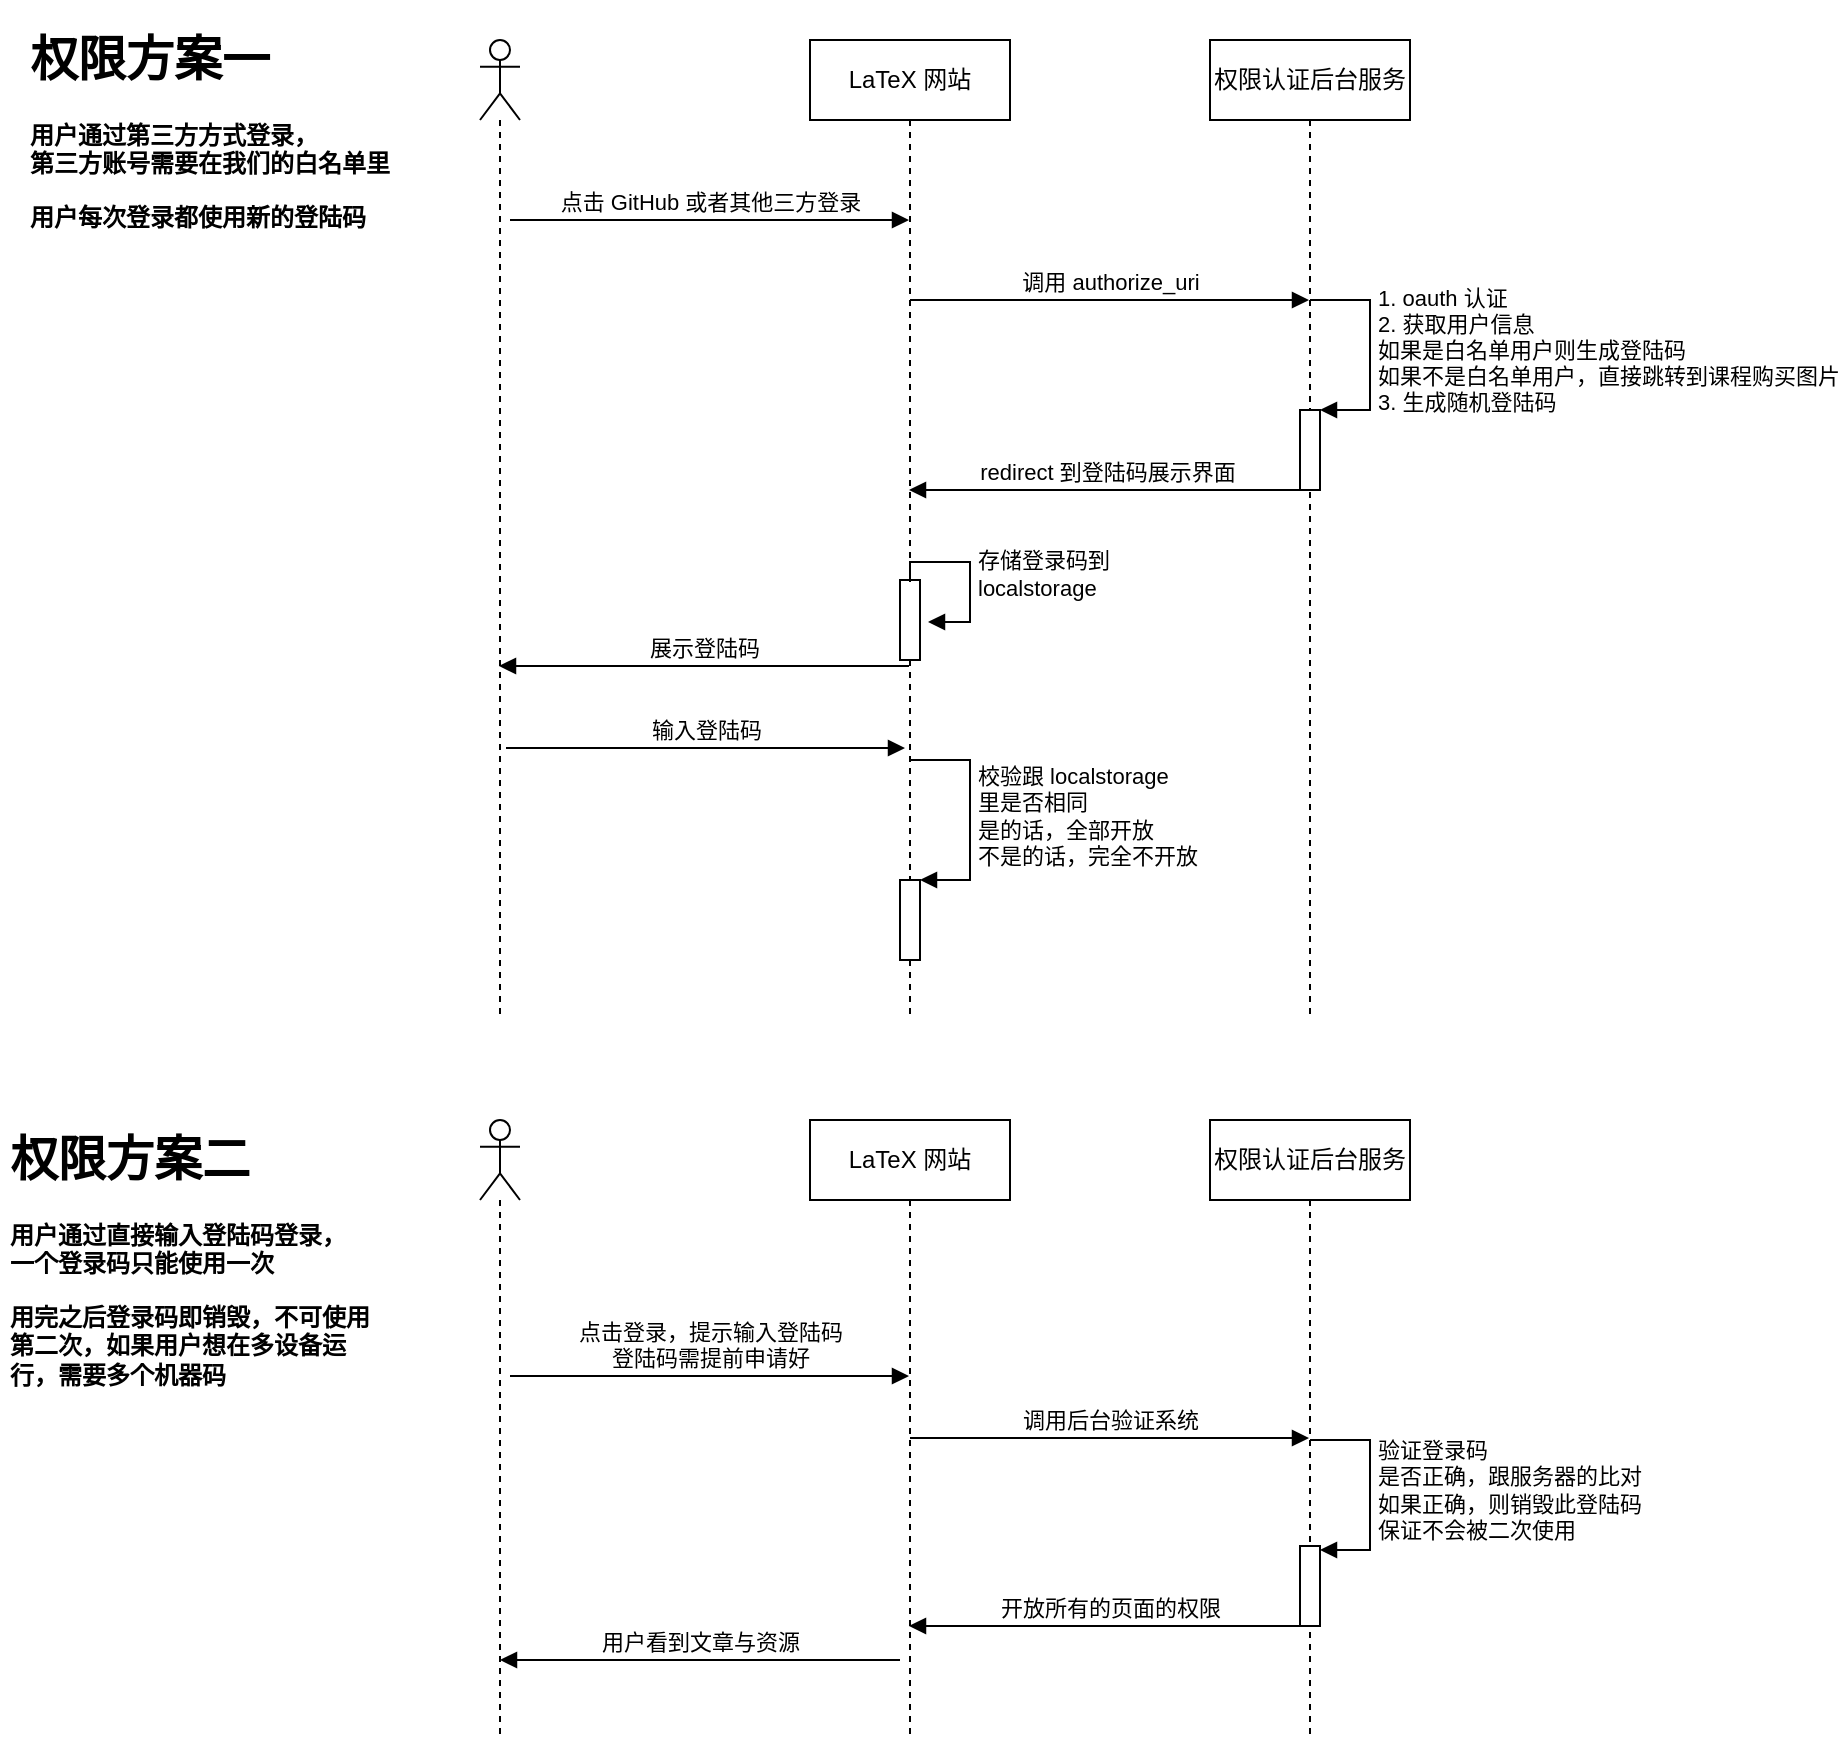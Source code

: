 <mxfile version="15.7.0" type="github">
  <diagram id="WysSDMZiBoA45H_Ge83W" name="Page-1">
    <mxGraphModel dx="946" dy="588" grid="1" gridSize="10" guides="1" tooltips="1" connect="1" arrows="1" fold="1" page="1" pageScale="1" pageWidth="827" pageHeight="1169" math="0" shadow="0">
      <root>
        <mxCell id="0" />
        <mxCell id="1" parent="0" />
        <mxCell id="HgGVAh2WgaMXoRP4tEBU-4" value="" style="shape=umlLifeline;participant=umlActor;perimeter=lifelinePerimeter;whiteSpace=wrap;html=1;container=1;collapsible=0;recursiveResize=0;verticalAlign=top;spacingTop=36;outlineConnect=0;" parent="1" vertex="1">
          <mxGeometry x="260" y="70" width="20" height="490" as="geometry" />
        </mxCell>
        <mxCell id="HgGVAh2WgaMXoRP4tEBU-9" value="点击 GitHub 或者其他三方登录" style="html=1;verticalAlign=bottom;endArrow=block;rounded=0;" parent="HgGVAh2WgaMXoRP4tEBU-4" edge="1">
          <mxGeometry width="80" relative="1" as="geometry">
            <mxPoint x="15" y="90" as="sourcePoint" />
            <mxPoint x="214.5" y="90" as="targetPoint" />
            <Array as="points">
              <mxPoint x="85" y="90" />
              <mxPoint x="135" y="90" />
            </Array>
          </mxGeometry>
        </mxCell>
        <mxCell id="HgGVAh2WgaMXoRP4tEBU-26" value="输入登陆码" style="html=1;verticalAlign=bottom;endArrow=block;rounded=0;" parent="HgGVAh2WgaMXoRP4tEBU-4" edge="1">
          <mxGeometry width="80" relative="1" as="geometry">
            <mxPoint x="13" y="354" as="sourcePoint" />
            <mxPoint x="212.5" y="354" as="targetPoint" />
          </mxGeometry>
        </mxCell>
        <mxCell id="HgGVAh2WgaMXoRP4tEBU-5" value="LaTeX 网站" style="shape=umlLifeline;perimeter=lifelinePerimeter;whiteSpace=wrap;html=1;container=1;collapsible=0;recursiveResize=0;outlineConnect=0;" parent="1" vertex="1">
          <mxGeometry x="425" y="70" width="100" height="490" as="geometry" />
        </mxCell>
        <mxCell id="HgGVAh2WgaMXoRP4tEBU-10" value="调用&amp;nbsp;authorize_uri" style="html=1;verticalAlign=bottom;endArrow=block;rounded=0;" parent="HgGVAh2WgaMXoRP4tEBU-5" target="HgGVAh2WgaMXoRP4tEBU-6" edge="1">
          <mxGeometry width="80" relative="1" as="geometry">
            <mxPoint x="50" y="130" as="sourcePoint" />
            <mxPoint x="130" y="130" as="targetPoint" />
          </mxGeometry>
        </mxCell>
        <mxCell id="HgGVAh2WgaMXoRP4tEBU-23" value="" style="html=1;points=[];perimeter=orthogonalPerimeter;" parent="HgGVAh2WgaMXoRP4tEBU-5" vertex="1">
          <mxGeometry x="45" y="270" width="10" height="40" as="geometry" />
        </mxCell>
        <mxCell id="HgGVAh2WgaMXoRP4tEBU-24" value="存储登录码到&lt;br&gt;localstorage" style="edgeStyle=orthogonalEdgeStyle;html=1;align=left;spacingLeft=2;endArrow=block;rounded=0;entryX=1;entryY=0;" parent="HgGVAh2WgaMXoRP4tEBU-5" edge="1">
          <mxGeometry relative="1" as="geometry">
            <mxPoint x="50" y="271" as="sourcePoint" />
            <Array as="points">
              <mxPoint x="50" y="261" />
              <mxPoint x="80" y="261" />
              <mxPoint x="80" y="291" />
            </Array>
            <mxPoint x="59" y="291" as="targetPoint" />
          </mxGeometry>
        </mxCell>
        <mxCell id="HgGVAh2WgaMXoRP4tEBU-27" value="" style="html=1;points=[];perimeter=orthogonalPerimeter;" parent="HgGVAh2WgaMXoRP4tEBU-5" vertex="1">
          <mxGeometry x="45" y="420" width="10" height="40" as="geometry" />
        </mxCell>
        <mxCell id="HgGVAh2WgaMXoRP4tEBU-28" value="校验跟 localstorage&lt;br&gt;里是否相同&lt;br&gt;是的话，全部开放&lt;br&gt;不是的话，完全不开放" style="edgeStyle=orthogonalEdgeStyle;html=1;align=left;spacingLeft=2;endArrow=block;rounded=0;entryX=1;entryY=0;" parent="HgGVAh2WgaMXoRP4tEBU-5" target="HgGVAh2WgaMXoRP4tEBU-27" edge="1">
          <mxGeometry relative="1" as="geometry">
            <mxPoint x="50" y="360" as="sourcePoint" />
            <Array as="points">
              <mxPoint x="80" y="360" />
            </Array>
          </mxGeometry>
        </mxCell>
        <mxCell id="HgGVAh2WgaMXoRP4tEBU-6" value="&lt;span style=&quot;text-align: left&quot;&gt;权限认证后台服务&lt;/span&gt;" style="shape=umlLifeline;perimeter=lifelinePerimeter;whiteSpace=wrap;html=1;container=1;collapsible=0;recursiveResize=0;outlineConnect=0;" parent="1" vertex="1">
          <mxGeometry x="625" y="70" width="100" height="490" as="geometry" />
        </mxCell>
        <mxCell id="HgGVAh2WgaMXoRP4tEBU-11" value="" style="html=1;points=[];perimeter=orthogonalPerimeter;" parent="HgGVAh2WgaMXoRP4tEBU-6" vertex="1">
          <mxGeometry x="45" y="185" width="10" height="40" as="geometry" />
        </mxCell>
        <mxCell id="HgGVAh2WgaMXoRP4tEBU-12" value="1. oauth 认证&lt;br&gt;2. 获取用户信息&lt;br&gt;如果是白名单用户则生成登陆码&lt;br&gt;如果不是白名单用户，直接跳转到课程购买图片&lt;br&gt;3. 生成随机登陆码" style="edgeStyle=orthogonalEdgeStyle;html=1;align=left;spacingLeft=2;endArrow=block;rounded=0;entryX=1;entryY=0;" parent="HgGVAh2WgaMXoRP4tEBU-6" target="HgGVAh2WgaMXoRP4tEBU-11" edge="1">
          <mxGeometry relative="1" as="geometry">
            <mxPoint x="50" y="130" as="sourcePoint" />
            <Array as="points">
              <mxPoint x="80" y="130" />
            </Array>
          </mxGeometry>
        </mxCell>
        <mxCell id="HgGVAh2WgaMXoRP4tEBU-19" value="redirect 到登陆码展示界面&amp;nbsp;" style="html=1;verticalAlign=bottom;endArrow=block;rounded=0;" parent="1" edge="1">
          <mxGeometry width="80" relative="1" as="geometry">
            <mxPoint x="674.5" y="295" as="sourcePoint" />
            <mxPoint x="474.5" y="295" as="targetPoint" />
          </mxGeometry>
        </mxCell>
        <mxCell id="HgGVAh2WgaMXoRP4tEBU-22" value="展示登陆码" style="html=1;verticalAlign=bottom;endArrow=block;rounded=0;" parent="1" edge="1">
          <mxGeometry width="80" relative="1" as="geometry">
            <mxPoint x="474.5" y="383" as="sourcePoint" />
            <mxPoint x="269.5" y="383" as="targetPoint" />
          </mxGeometry>
        </mxCell>
        <mxCell id="LCmJqE01S7JY0HaJgBqR-1" value="&lt;h1&gt;权限方案一&lt;/h1&gt;&lt;p&gt;&lt;span style=&quot;font-weight: 700&quot;&gt;用户通过第三方方式登录，&lt;/span&gt;&lt;br style=&quot;padding: 0px ; margin: 0px ; font-weight: 700&quot;&gt;&lt;span style=&quot;font-weight: 700&quot;&gt;第三方账号需要在我们的白名单里&lt;/span&gt;&lt;br&gt;&lt;/p&gt;&lt;p&gt;&lt;b&gt;用户每次登录都使用新的登陆码&lt;/b&gt;&lt;/p&gt;&lt;p style=&quot;text-align: center&quot;&gt;&lt;b&gt;&lt;br&gt;&lt;/b&gt;&lt;/p&gt;" style="text;html=1;strokeColor=none;fillColor=none;spacing=5;spacingTop=-20;whiteSpace=wrap;overflow=hidden;rounded=0;" vertex="1" parent="1">
          <mxGeometry x="30" y="60" width="190" height="120" as="geometry" />
        </mxCell>
        <mxCell id="LCmJqE01S7JY0HaJgBqR-3" value="" style="shape=umlLifeline;participant=umlActor;perimeter=lifelinePerimeter;whiteSpace=wrap;html=1;container=1;collapsible=0;recursiveResize=0;verticalAlign=top;spacingTop=36;outlineConnect=0;" vertex="1" parent="1">
          <mxGeometry x="260" y="610" width="20" height="310" as="geometry" />
        </mxCell>
        <mxCell id="LCmJqE01S7JY0HaJgBqR-4" value="点击登录，提示输入登陆码&lt;br&gt;登陆码需提前申请好" style="html=1;verticalAlign=bottom;endArrow=block;rounded=0;" edge="1" parent="LCmJqE01S7JY0HaJgBqR-3">
          <mxGeometry width="80" relative="1" as="geometry">
            <mxPoint x="15" y="128" as="sourcePoint" />
            <mxPoint x="214.5" y="128" as="targetPoint" />
            <Array as="points">
              <mxPoint x="85" y="128" />
            </Array>
          </mxGeometry>
        </mxCell>
        <mxCell id="LCmJqE01S7JY0HaJgBqR-6" value="LaTeX 网站" style="shape=umlLifeline;perimeter=lifelinePerimeter;whiteSpace=wrap;html=1;container=1;collapsible=0;recursiveResize=0;outlineConnect=0;" vertex="1" parent="1">
          <mxGeometry x="425" y="610" width="100" height="310" as="geometry" />
        </mxCell>
        <mxCell id="LCmJqE01S7JY0HaJgBqR-7" value="调用后台验证系统" style="html=1;verticalAlign=bottom;endArrow=block;rounded=0;" edge="1" parent="LCmJqE01S7JY0HaJgBqR-6">
          <mxGeometry width="80" relative="1" as="geometry">
            <mxPoint x="50" y="159" as="sourcePoint" />
            <mxPoint x="249.5" y="159" as="targetPoint" />
          </mxGeometry>
        </mxCell>
        <mxCell id="LCmJqE01S7JY0HaJgBqR-12" value="&lt;span style=&quot;text-align: left&quot;&gt;权限认证后台服务&lt;/span&gt;" style="shape=umlLifeline;perimeter=lifelinePerimeter;whiteSpace=wrap;html=1;container=1;collapsible=0;recursiveResize=0;outlineConnect=0;" vertex="1" parent="1">
          <mxGeometry x="625" y="610" width="100" height="310" as="geometry" />
        </mxCell>
        <mxCell id="LCmJqE01S7JY0HaJgBqR-13" value="" style="html=1;points=[];perimeter=orthogonalPerimeter;" vertex="1" parent="LCmJqE01S7JY0HaJgBqR-12">
          <mxGeometry x="45" y="213" width="10" height="40" as="geometry" />
        </mxCell>
        <mxCell id="LCmJqE01S7JY0HaJgBqR-14" value="验证登录码&lt;br&gt;是否正确，跟服务器的比对&lt;br&gt;如果正确，则销毁此登陆码&lt;br&gt;保证不会被二次使用" style="edgeStyle=orthogonalEdgeStyle;html=1;align=left;spacingLeft=2;endArrow=block;rounded=0;entryX=1;entryY=0;" edge="1" parent="LCmJqE01S7JY0HaJgBqR-12">
          <mxGeometry relative="1" as="geometry">
            <mxPoint x="50" y="160" as="sourcePoint" />
            <Array as="points">
              <mxPoint x="80" y="160" />
            </Array>
            <mxPoint x="55" y="215" as="targetPoint" />
          </mxGeometry>
        </mxCell>
        <mxCell id="LCmJqE01S7JY0HaJgBqR-15" value="开放所有的页面的权限" style="html=1;verticalAlign=bottom;endArrow=block;rounded=0;" edge="1" parent="1">
          <mxGeometry width="80" relative="1" as="geometry">
            <mxPoint x="674.5" y="863" as="sourcePoint" />
            <mxPoint x="474.5" y="863" as="targetPoint" />
          </mxGeometry>
        </mxCell>
        <mxCell id="LCmJqE01S7JY0HaJgBqR-19" value="用户看到文章与资源" style="html=1;verticalAlign=bottom;endArrow=block;rounded=0;" edge="1" parent="1">
          <mxGeometry width="80" relative="1" as="geometry">
            <mxPoint x="470" y="880" as="sourcePoint" />
            <mxPoint x="270" y="880" as="targetPoint" />
            <mxPoint as="offset" />
          </mxGeometry>
        </mxCell>
        <mxCell id="LCmJqE01S7JY0HaJgBqR-20" value="&lt;h1&gt;权限方案二&lt;/h1&gt;&lt;p&gt;&lt;span style=&quot;font-weight: 700&quot;&gt;用户通过直接输入登陆码登录，&lt;/span&gt;&lt;br style=&quot;padding: 0px ; margin: 0px ; font-weight: 700&quot;&gt;&lt;b&gt;一个登录码只能使用一次&lt;/b&gt;&lt;/p&gt;&lt;p&gt;&lt;b&gt;用完之后登录码即销毁，不可使用第二次，如果用户想在多设备运行，需要多个机器码&lt;/b&gt;&lt;/p&gt;&lt;p style=&quot;text-align: center&quot;&gt;&lt;b&gt;&lt;br&gt;&lt;/b&gt;&lt;/p&gt;" style="text;html=1;strokeColor=none;fillColor=none;spacing=5;spacingTop=-20;whiteSpace=wrap;overflow=hidden;rounded=0;" vertex="1" parent="1">
          <mxGeometry x="20" y="610" width="190" height="140" as="geometry" />
        </mxCell>
      </root>
    </mxGraphModel>
  </diagram>
</mxfile>
